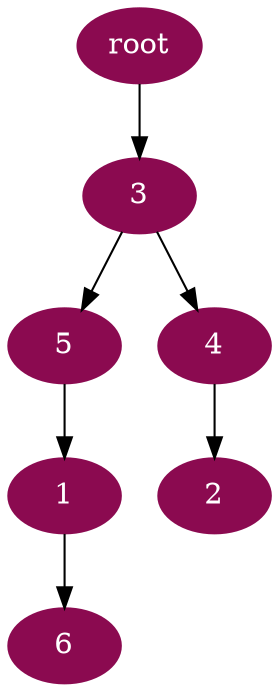 digraph G {
node [color=deeppink4, style=filled, fontcolor=white];
5 -> 1;
4 -> 2;
"root" -> 3;
3 -> 4;
3 -> 5;
1 -> 6;
}
